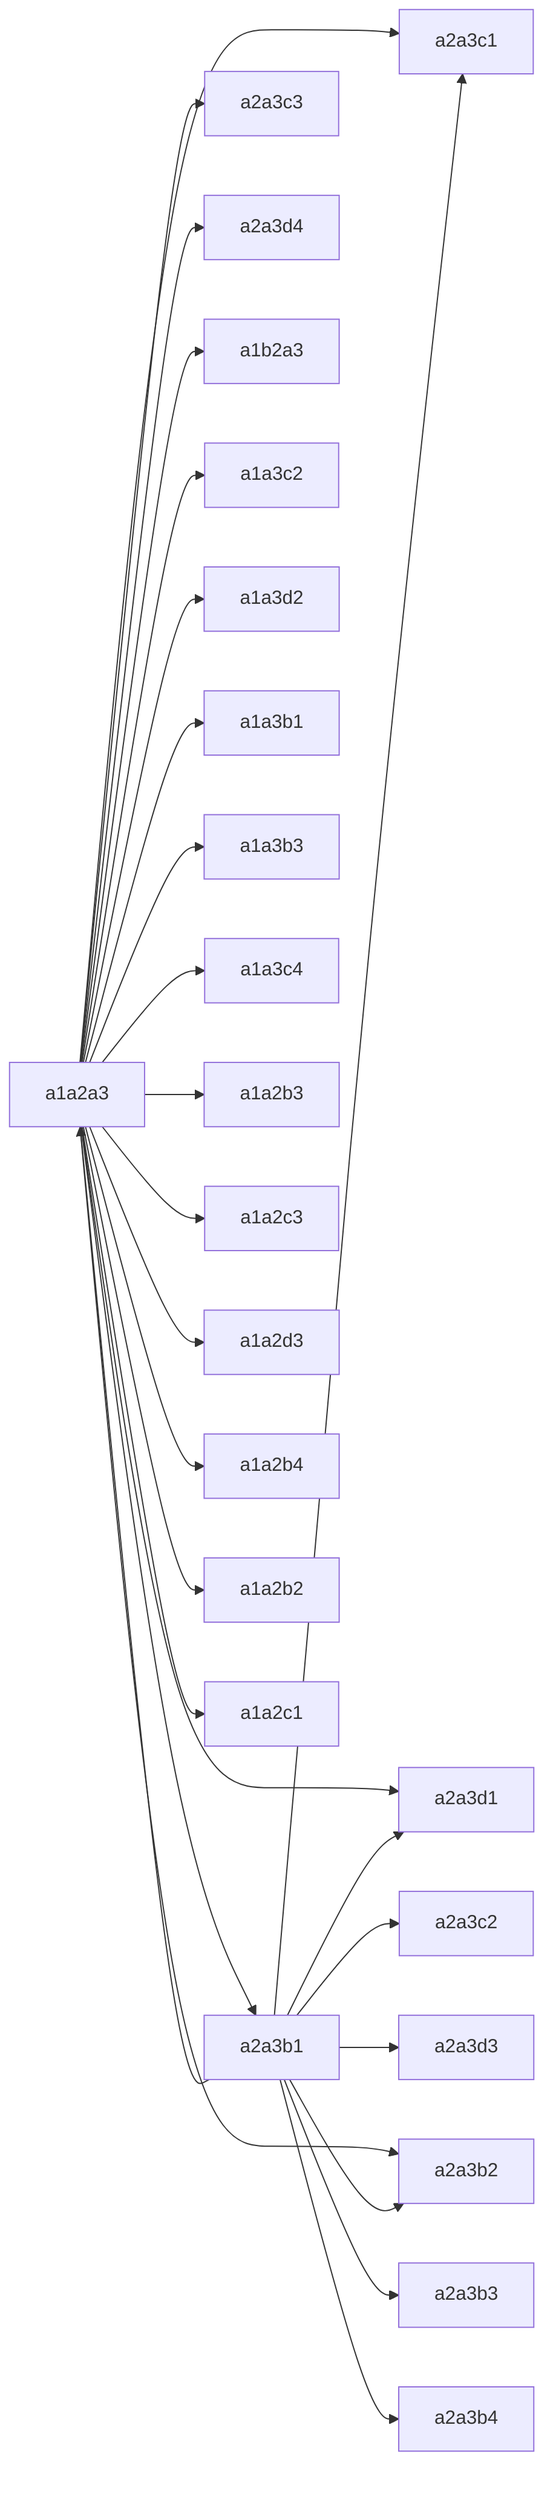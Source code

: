 flowchart LR
    classDef removed fill:#666,color:#fff;
    
    a1a2a3 --> a2a3b1
    a1a2a3 --> a2a3c1
    a1a2a3 --> a2a3d1
    a1a2a3 --> a2a3b2
    a1a2a3 --> a2a3c3
    a1a2a3 --> a2a3d4

    a1a2a3 --> a1b2a3
    a1a2a3 --> a1a3c2
    a1a2a3 --> a1a3d2
    a1a2a3 --> a1a3b1
    a1a2a3 --> a1a3b3
    a1a2a3 --> a1a3c4

    a1a2a3 --> a1a2b3
    a1a2a3 --> a1a2c3
    a1a2a3 --> a1a2d3
    a1a2a3 --> a1a2b4
    a1a2a3 --> a1a2b2
    a1a2a3 --> a1a2c1

    a2a3b1 --> a1a2a3
    a2a3b1 --> a2a3c1
    a2a3b1 --> a2a3d1
    a2a3b1 --> a2a3c2
    a2a3b1 --> a2a3d3
    a2a3b1 --> a2a3b2
    a2a3b1 --> a2a3b3
    a2a3b1 --> a2a3b4